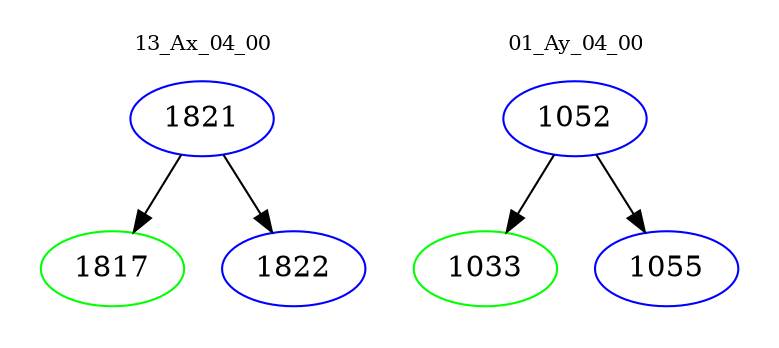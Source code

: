 digraph{
subgraph cluster_0 {
color = white
label = "13_Ax_04_00";
fontsize=10;
T0_1821 [label="1821", color="blue"]
T0_1821 -> T0_1817 [color="black"]
T0_1817 [label="1817", color="green"]
T0_1821 -> T0_1822 [color="black"]
T0_1822 [label="1822", color="blue"]
}
subgraph cluster_1 {
color = white
label = "01_Ay_04_00";
fontsize=10;
T1_1052 [label="1052", color="blue"]
T1_1052 -> T1_1033 [color="black"]
T1_1033 [label="1033", color="green"]
T1_1052 -> T1_1055 [color="black"]
T1_1055 [label="1055", color="blue"]
}
}
